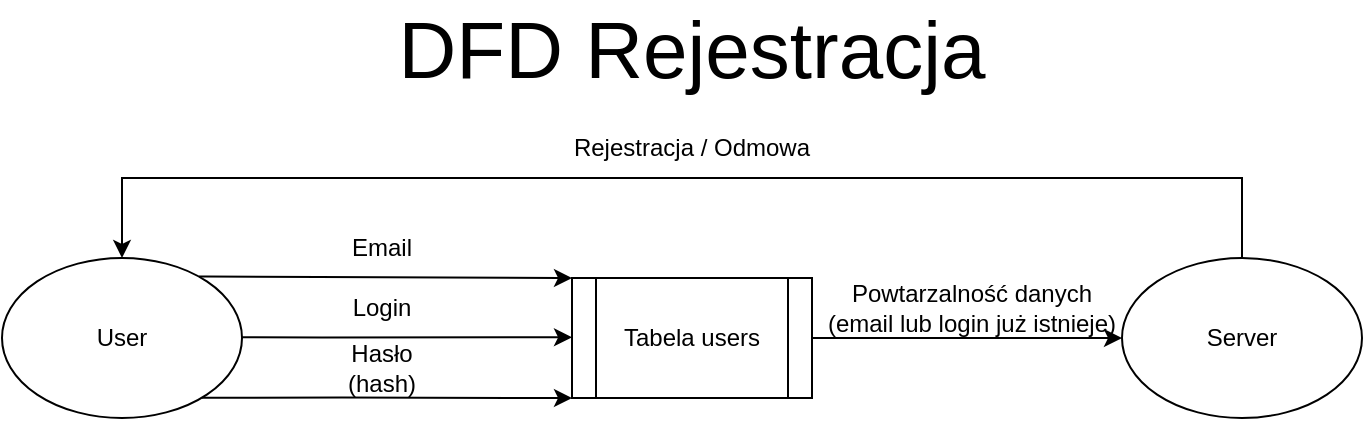<mxfile version="24.0.2" type="device">
  <diagram name="Page-1" id="lPCZcJjtXdMUmB_ePEyh">
    <mxGraphModel dx="879" dy="461" grid="1" gridSize="10" guides="1" tooltips="1" connect="1" arrows="1" fold="1" page="1" pageScale="1" pageWidth="850" pageHeight="1100" math="0" shadow="0">
      <root>
        <mxCell id="0" />
        <mxCell id="1" parent="0" />
        <mxCell id="Bej-YAzr9rDOT7XCVjzM-1" style="edgeStyle=orthogonalEdgeStyle;rounded=0;orthogonalLoop=1;jettySize=auto;html=1;entryX=0;entryY=0.25;entryDx=0;entryDy=0;" edge="1" parent="1">
          <mxGeometry relative="1" as="geometry">
            <Array as="points">
              <mxPoint x="240" y="359.67" />
              <mxPoint x="240" y="359.67" />
            </Array>
            <mxPoint x="195.621" y="359.67" as="sourcePoint" />
            <mxPoint x="365" y="359.67" as="targetPoint" />
          </mxGeometry>
        </mxCell>
        <mxCell id="Bej-YAzr9rDOT7XCVjzM-2" style="edgeStyle=orthogonalEdgeStyle;rounded=0;orthogonalLoop=1;jettySize=auto;html=1;entryX=0;entryY=0.75;entryDx=0;entryDy=0;exitX=0.833;exitY=0.873;exitDx=0;exitDy=0;exitPerimeter=0;" edge="1" parent="1" source="Bej-YAzr9rDOT7XCVjzM-3">
          <mxGeometry relative="1" as="geometry">
            <Array as="points">
              <mxPoint x="250" y="390" />
            </Array>
            <mxPoint x="195.621" y="390" as="sourcePoint" />
            <mxPoint x="365" y="390" as="targetPoint" />
          </mxGeometry>
        </mxCell>
        <mxCell id="Bej-YAzr9rDOT7XCVjzM-3" value="User" style="ellipse;whiteSpace=wrap;html=1;" vertex="1" parent="1">
          <mxGeometry x="80" y="320" width="120" height="80" as="geometry" />
        </mxCell>
        <mxCell id="Bej-YAzr9rDOT7XCVjzM-4" style="edgeStyle=orthogonalEdgeStyle;rounded=0;orthogonalLoop=1;jettySize=auto;html=1;entryX=0.5;entryY=0;entryDx=0;entryDy=0;" edge="1" parent="1" source="Bej-YAzr9rDOT7XCVjzM-5" target="Bej-YAzr9rDOT7XCVjzM-3">
          <mxGeometry relative="1" as="geometry">
            <Array as="points">
              <mxPoint x="700" y="280" />
              <mxPoint x="140" y="280" />
            </Array>
          </mxGeometry>
        </mxCell>
        <mxCell id="Bej-YAzr9rDOT7XCVjzM-5" value="Server" style="ellipse;whiteSpace=wrap;html=1;" vertex="1" parent="1">
          <mxGeometry x="640" y="320" width="120" height="80" as="geometry" />
        </mxCell>
        <mxCell id="Bej-YAzr9rDOT7XCVjzM-6" style="edgeStyle=orthogonalEdgeStyle;rounded=0;orthogonalLoop=1;jettySize=auto;html=1;entryX=0;entryY=0.5;entryDx=0;entryDy=0;" edge="1" parent="1" source="Bej-YAzr9rDOT7XCVjzM-7" target="Bej-YAzr9rDOT7XCVjzM-5">
          <mxGeometry relative="1" as="geometry" />
        </mxCell>
        <mxCell id="Bej-YAzr9rDOT7XCVjzM-7" value="Tabela users" style="shape=process;whiteSpace=wrap;html=1;backgroundOutline=1;" vertex="1" parent="1">
          <mxGeometry x="365" y="330" width="120" height="60" as="geometry" />
        </mxCell>
        <mxCell id="Bej-YAzr9rDOT7XCVjzM-8" value="Login" style="text;html=1;align=center;verticalAlign=middle;whiteSpace=wrap;rounded=0;" vertex="1" parent="1">
          <mxGeometry x="240" y="330" width="60" height="30" as="geometry" />
        </mxCell>
        <mxCell id="Bej-YAzr9rDOT7XCVjzM-9" value="Hasło (hash)" style="text;html=1;align=center;verticalAlign=middle;whiteSpace=wrap;rounded=0;" vertex="1" parent="1">
          <mxGeometry x="235" y="360" width="70" height="30" as="geometry" />
        </mxCell>
        <mxCell id="Bej-YAzr9rDOT7XCVjzM-10" value="Powtarzalność danych&lt;br&gt;(email lub login już istnieje)" style="text;html=1;align=center;verticalAlign=middle;whiteSpace=wrap;rounded=0;" vertex="1" parent="1">
          <mxGeometry x="490" y="330" width="150" height="30" as="geometry" />
        </mxCell>
        <mxCell id="Bej-YAzr9rDOT7XCVjzM-11" value="Rejestracja / Odmowa" style="text;html=1;align=center;verticalAlign=middle;whiteSpace=wrap;rounded=0;" vertex="1" parent="1">
          <mxGeometry x="354" y="250" width="142" height="30" as="geometry" />
        </mxCell>
        <mxCell id="Bej-YAzr9rDOT7XCVjzM-12" value="&lt;font style=&quot;font-size: 40px;&quot;&gt;DFD Rejestracja&lt;br&gt;&lt;/font&gt;" style="text;html=1;align=center;verticalAlign=middle;whiteSpace=wrap;rounded=0;" vertex="1" parent="1">
          <mxGeometry x="265" y="200" width="320" height="30" as="geometry" />
        </mxCell>
        <mxCell id="Bej-YAzr9rDOT7XCVjzM-13" style="edgeStyle=orthogonalEdgeStyle;rounded=0;orthogonalLoop=1;jettySize=auto;html=1;entryX=0;entryY=0.25;entryDx=0;entryDy=0;exitX=0.821;exitY=0.116;exitDx=0;exitDy=0;exitPerimeter=0;" edge="1" parent="1" source="Bej-YAzr9rDOT7XCVjzM-3">
          <mxGeometry relative="1" as="geometry">
            <Array as="points">
              <mxPoint x="182" y="329" />
            </Array>
            <mxPoint x="195.621" y="330" as="sourcePoint" />
            <mxPoint x="365" y="330" as="targetPoint" />
          </mxGeometry>
        </mxCell>
        <mxCell id="Bej-YAzr9rDOT7XCVjzM-14" value="Email" style="text;html=1;align=center;verticalAlign=middle;whiteSpace=wrap;rounded=0;" vertex="1" parent="1">
          <mxGeometry x="240" y="300" width="60" height="30" as="geometry" />
        </mxCell>
      </root>
    </mxGraphModel>
  </diagram>
</mxfile>
